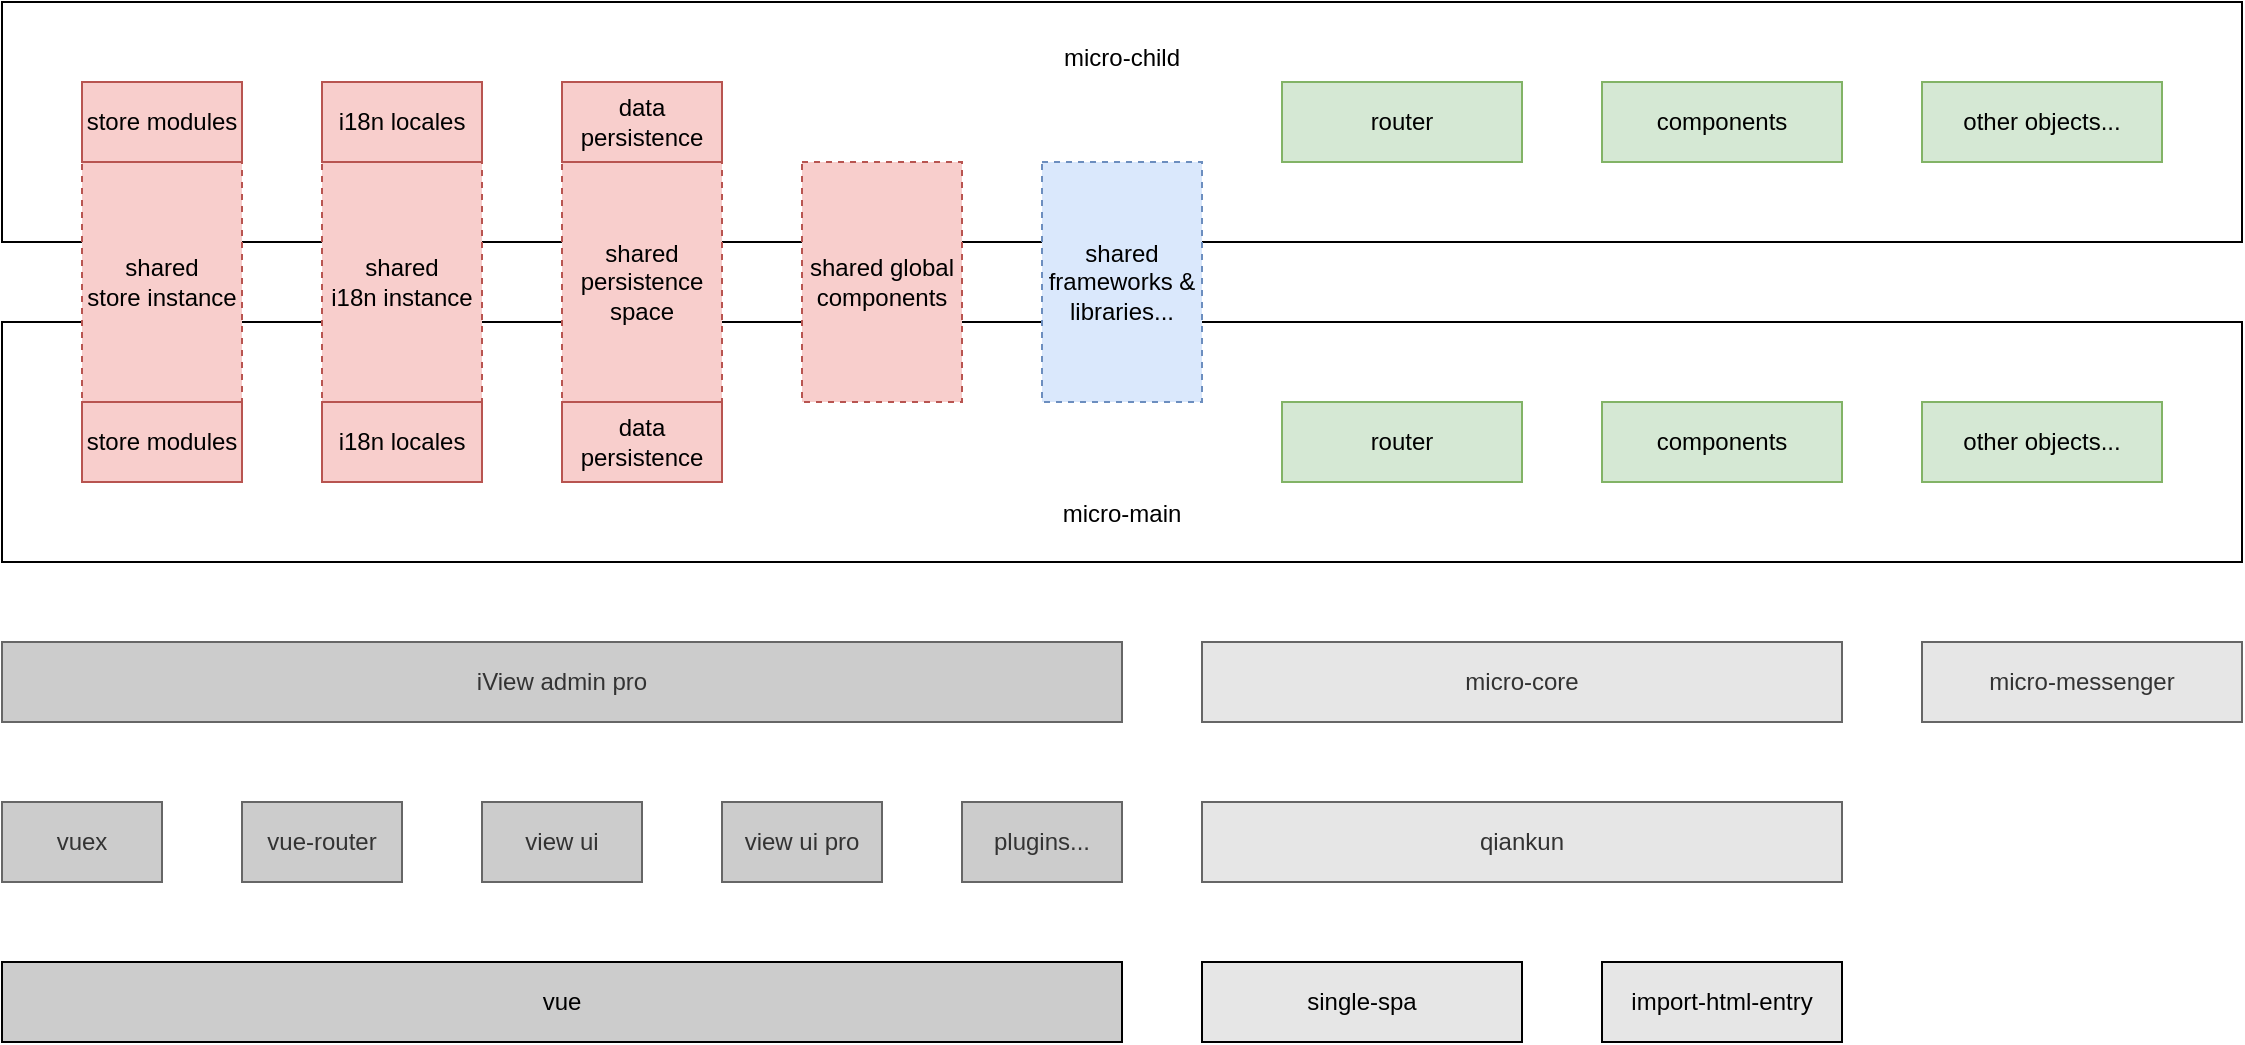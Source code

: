 <mxfile version="12.7.8" type="device"><diagram id="dJAQtse6D4xHV48tQEcc" name="Page-1"><mxGraphModel dx="1613" dy="1715" grid="1" gridSize="10" guides="1" tooltips="1" connect="1" arrows="1" fold="1" page="1" pageScale="1" pageWidth="827" pageHeight="1169" math="0" shadow="0"><root><mxCell id="0"/><mxCell id="1" parent="0"/><mxCell id="aumGfAVldoTFkN5Yw7Nu-24" value="&lt;br&gt;micro-child" style="rounded=0;whiteSpace=wrap;html=1;verticalAlign=top;" vertex="1" parent="1"><mxGeometry x="-520" y="-120" width="1120" height="120" as="geometry"/></mxCell><mxCell id="aumGfAVldoTFkN5Yw7Nu-1" value="single-spa" style="rounded=0;whiteSpace=wrap;html=1;fillColor=#E6E6E6;" vertex="1" parent="1"><mxGeometry x="80" y="360" width="160" height="40" as="geometry"/></mxCell><mxCell id="aumGfAVldoTFkN5Yw7Nu-2" value="qiankun" style="rounded=0;whiteSpace=wrap;html=1;fillColor=#E6E6E6;strokeColor=#666666;fontColor=#333333;" vertex="1" parent="1"><mxGeometry x="80" y="280" width="320" height="40" as="geometry"/></mxCell><mxCell id="aumGfAVldoTFkN5Yw7Nu-3" value="import-html-entry" style="rounded=0;whiteSpace=wrap;html=1;fillColor=#E6E6E6;" vertex="1" parent="1"><mxGeometry x="280" y="360" width="120" height="40" as="geometry"/></mxCell><mxCell id="aumGfAVldoTFkN5Yw7Nu-4" value="micro-core" style="rounded=0;whiteSpace=wrap;html=1;fillColor=#E6E6E6;strokeColor=#666666;fontColor=#333333;" vertex="1" parent="1"><mxGeometry x="80" y="200" width="320" height="40" as="geometry"/></mxCell><mxCell id="aumGfAVldoTFkN5Yw7Nu-5" value="micro-messenger" style="rounded=0;whiteSpace=wrap;html=1;fillColor=#E6E6E6;strokeColor=#666666;fontColor=#333333;" vertex="1" parent="1"><mxGeometry x="440" y="200" width="160" height="40" as="geometry"/></mxCell><mxCell id="aumGfAVldoTFkN5Yw7Nu-7" value="iView admin pro" style="rounded=0;whiteSpace=wrap;html=1;fillColor=#CCCCCC;strokeColor=#666666;fontColor=#333333;" vertex="1" parent="1"><mxGeometry x="-520" y="200" width="560" height="40" as="geometry"/></mxCell><mxCell id="aumGfAVldoTFkN5Yw7Nu-8" value="view ui" style="rounded=0;whiteSpace=wrap;html=1;fillColor=#CCCCCC;strokeColor=#666666;fontColor=#333333;" vertex="1" parent="1"><mxGeometry x="-280" y="280" width="80" height="40" as="geometry"/></mxCell><mxCell id="aumGfAVldoTFkN5Yw7Nu-9" value="view ui pro" style="rounded=0;whiteSpace=wrap;html=1;fillColor=#CCCCCC;strokeColor=#666666;fontColor=#333333;" vertex="1" parent="1"><mxGeometry x="-160" y="280" width="80" height="40" as="geometry"/></mxCell><mxCell id="aumGfAVldoTFkN5Yw7Nu-10" value="vuex" style="rounded=0;whiteSpace=wrap;html=1;fillColor=#CCCCCC;strokeColor=#666666;fontColor=#333333;" vertex="1" parent="1"><mxGeometry x="-520" y="280" width="80" height="40" as="geometry"/></mxCell><mxCell id="aumGfAVldoTFkN5Yw7Nu-11" value="vue" style="rounded=0;whiteSpace=wrap;html=1;fillColor=#CCCCCC;" vertex="1" parent="1"><mxGeometry x="-520" y="360" width="560" height="40" as="geometry"/></mxCell><mxCell id="aumGfAVldoTFkN5Yw7Nu-12" value="vue-router" style="rounded=0;whiteSpace=wrap;html=1;fillColor=#CCCCCC;strokeColor=#666666;fontColor=#333333;" vertex="1" parent="1"><mxGeometry x="-400" y="280" width="80" height="40" as="geometry"/></mxCell><mxCell id="aumGfAVldoTFkN5Yw7Nu-14" value="plugins..." style="rounded=0;whiteSpace=wrap;html=1;fillColor=#CCCCCC;strokeColor=#666666;fontColor=#333333;" vertex="1" parent="1"><mxGeometry x="-40" y="280" width="80" height="40" as="geometry"/></mxCell><mxCell id="aumGfAVldoTFkN5Yw7Nu-15" value="micro-main&lt;br&gt;&lt;br&gt;" style="rounded=0;whiteSpace=wrap;html=1;verticalAlign=bottom;" vertex="1" parent="1"><mxGeometry x="-520" y="40" width="1120" height="120" as="geometry"/></mxCell><mxCell id="aumGfAVldoTFkN5Yw7Nu-16" value="shared &lt;br&gt;store instance" style="rounded=0;whiteSpace=wrap;html=1;dashed=1;labelBackgroundColor=none;fillColor=#f8cecc;strokeColor=#b85450;" vertex="1" parent="1"><mxGeometry x="-480" y="-40" width="80" height="120" as="geometry"/></mxCell><mxCell id="aumGfAVldoTFkN5Yw7Nu-17" value="shared &lt;br&gt;i18n instance" style="rounded=0;whiteSpace=wrap;html=1;dashed=1;fillColor=#f8cecc;strokeColor=#b85450;" vertex="1" parent="1"><mxGeometry x="-360" y="-40" width="80" height="120" as="geometry"/></mxCell><mxCell id="aumGfAVldoTFkN5Yw7Nu-18" value="shared persistence space" style="rounded=0;whiteSpace=wrap;html=1;dashed=1;fillColor=#f8cecc;strokeColor=#b85450;" vertex="1" parent="1"><mxGeometry x="-240" y="-40" width="80" height="120" as="geometry"/></mxCell><mxCell id="aumGfAVldoTFkN5Yw7Nu-19" value="router" style="rounded=0;whiteSpace=wrap;html=1;fillColor=#d5e8d4;strokeColor=#82b366;" vertex="1" parent="1"><mxGeometry x="120" y="80" width="120" height="40" as="geometry"/></mxCell><mxCell id="aumGfAVldoTFkN5Yw7Nu-20" value="components" style="rounded=0;whiteSpace=wrap;html=1;fillColor=#d5e8d4;strokeColor=#82b366;" vertex="1" parent="1"><mxGeometry x="280" y="80" width="120" height="40" as="geometry"/></mxCell><mxCell id="aumGfAVldoTFkN5Yw7Nu-22" value="shared global components" style="rounded=0;whiteSpace=wrap;html=1;dashed=1;fillColor=#f8cecc;strokeColor=#b85450;" vertex="1" parent="1"><mxGeometry x="-120" y="-40" width="80" height="120" as="geometry"/></mxCell><mxCell id="aumGfAVldoTFkN5Yw7Nu-23" value="shared frameworks &amp;amp; libraries..." style="rounded=0;whiteSpace=wrap;html=1;dashed=1;fillColor=#dae8fc;strokeColor=#6c8ebf;" vertex="1" parent="1"><mxGeometry y="-40" width="80" height="120" as="geometry"/></mxCell><mxCell id="aumGfAVldoTFkN5Yw7Nu-25" value="router" style="rounded=0;whiteSpace=wrap;html=1;fillColor=#d5e8d4;strokeColor=#82b366;" vertex="1" parent="1"><mxGeometry x="120" y="-80" width="120" height="40" as="geometry"/></mxCell><mxCell id="aumGfAVldoTFkN5Yw7Nu-26" value="components" style="rounded=0;whiteSpace=wrap;html=1;fillColor=#d5e8d4;strokeColor=#82b366;" vertex="1" parent="1"><mxGeometry x="280" y="-80" width="120" height="40" as="geometry"/></mxCell><mxCell id="aumGfAVldoTFkN5Yw7Nu-27" value="store modules" style="rounded=0;whiteSpace=wrap;html=1;fillColor=#f8cecc;strokeColor=#b85450;" vertex="1" parent="1"><mxGeometry x="-480" y="80" width="80" height="40" as="geometry"/></mxCell><mxCell id="aumGfAVldoTFkN5Yw7Nu-28" value="i18n locales" style="rounded=0;whiteSpace=wrap;html=1;fillColor=#f8cecc;strokeColor=#b85450;" vertex="1" parent="1"><mxGeometry x="-360" y="80" width="80" height="40" as="geometry"/></mxCell><mxCell id="aumGfAVldoTFkN5Yw7Nu-29" value="data &lt;br&gt;persistence" style="rounded=0;whiteSpace=wrap;html=1;fillColor=#f8cecc;strokeColor=#b85450;" vertex="1" parent="1"><mxGeometry x="-240" y="80" width="80" height="40" as="geometry"/></mxCell><mxCell id="aumGfAVldoTFkN5Yw7Nu-31" value="store modules" style="rounded=0;whiteSpace=wrap;html=1;fillColor=#f8cecc;strokeColor=#b85450;" vertex="1" parent="1"><mxGeometry x="-480" y="-80" width="80" height="40" as="geometry"/></mxCell><mxCell id="aumGfAVldoTFkN5Yw7Nu-32" value="i18n locales" style="rounded=0;whiteSpace=wrap;html=1;fillColor=#f8cecc;strokeColor=#b85450;" vertex="1" parent="1"><mxGeometry x="-360" y="-80" width="80" height="40" as="geometry"/></mxCell><mxCell id="aumGfAVldoTFkN5Yw7Nu-33" value="data&lt;br&gt;persistence" style="rounded=0;whiteSpace=wrap;html=1;fillColor=#f8cecc;strokeColor=#b85450;" vertex="1" parent="1"><mxGeometry x="-240" y="-80" width="80" height="40" as="geometry"/></mxCell><mxCell id="aumGfAVldoTFkN5Yw7Nu-34" value="other objects..." style="rounded=0;whiteSpace=wrap;html=1;fillColor=#d5e8d4;strokeColor=#82b366;" vertex="1" parent="1"><mxGeometry x="440" y="-80" width="120" height="40" as="geometry"/></mxCell><mxCell id="aumGfAVldoTFkN5Yw7Nu-35" value="other objects..." style="rounded=0;whiteSpace=wrap;html=1;fillColor=#d5e8d4;strokeColor=#82b366;" vertex="1" parent="1"><mxGeometry x="440" y="80" width="120" height="40" as="geometry"/></mxCell></root></mxGraphModel></diagram></mxfile>